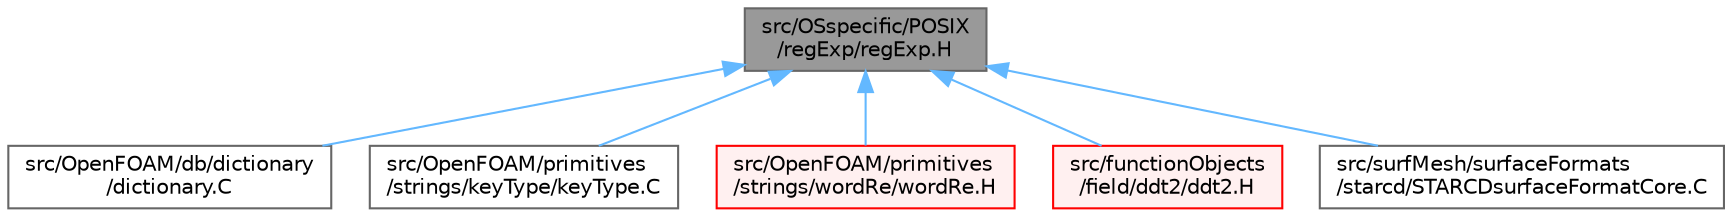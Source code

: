 digraph "src/OSspecific/POSIX/regExp/regExp.H"
{
 // LATEX_PDF_SIZE
  bgcolor="transparent";
  edge [fontname=Helvetica,fontsize=10,labelfontname=Helvetica,labelfontsize=10];
  node [fontname=Helvetica,fontsize=10,shape=box,height=0.2,width=0.4];
  Node1 [id="Node000001",label="src/OSspecific/POSIX\l/regExp/regExp.H",height=0.2,width=0.4,color="gray40", fillcolor="grey60", style="filled", fontcolor="black",tooltip=" "];
  Node1 -> Node2 [id="edge1_Node000001_Node000002",dir="back",color="steelblue1",style="solid",tooltip=" "];
  Node2 [id="Node000002",label="src/OpenFOAM/db/dictionary\l/dictionary.C",height=0.2,width=0.4,color="grey40", fillcolor="white", style="filled",URL="$dictionary_8C.html",tooltip=" "];
  Node1 -> Node3 [id="edge2_Node000001_Node000003",dir="back",color="steelblue1",style="solid",tooltip=" "];
  Node3 [id="Node000003",label="src/OpenFOAM/primitives\l/strings/keyType/keyType.C",height=0.2,width=0.4,color="grey40", fillcolor="white", style="filled",URL="$keyType_8C.html",tooltip=" "];
  Node1 -> Node4 [id="edge3_Node000001_Node000004",dir="back",color="steelblue1",style="solid",tooltip=" "];
  Node4 [id="Node000004",label="src/OpenFOAM/primitives\l/strings/wordRe/wordRe.H",height=0.2,width=0.4,color="red", fillcolor="#FFF0F0", style="filled",URL="$wordRe_8H.html",tooltip=" "];
  Node1 -> Node6125 [id="edge4_Node000001_Node006125",dir="back",color="steelblue1",style="solid",tooltip=" "];
  Node6125 [id="Node006125",label="src/functionObjects\l/field/ddt2/ddt2.H",height=0.2,width=0.4,color="red", fillcolor="#FFF0F0", style="filled",URL="$ddt2_8H.html",tooltip=" "];
  Node1 -> Node632 [id="edge5_Node000001_Node000632",dir="back",color="steelblue1",style="solid",tooltip=" "];
  Node632 [id="Node000632",label="src/surfMesh/surfaceFormats\l/starcd/STARCDsurfaceFormatCore.C",height=0.2,width=0.4,color="grey40", fillcolor="white", style="filled",URL="$STARCDsurfaceFormatCore_8C.html",tooltip=" "];
}
